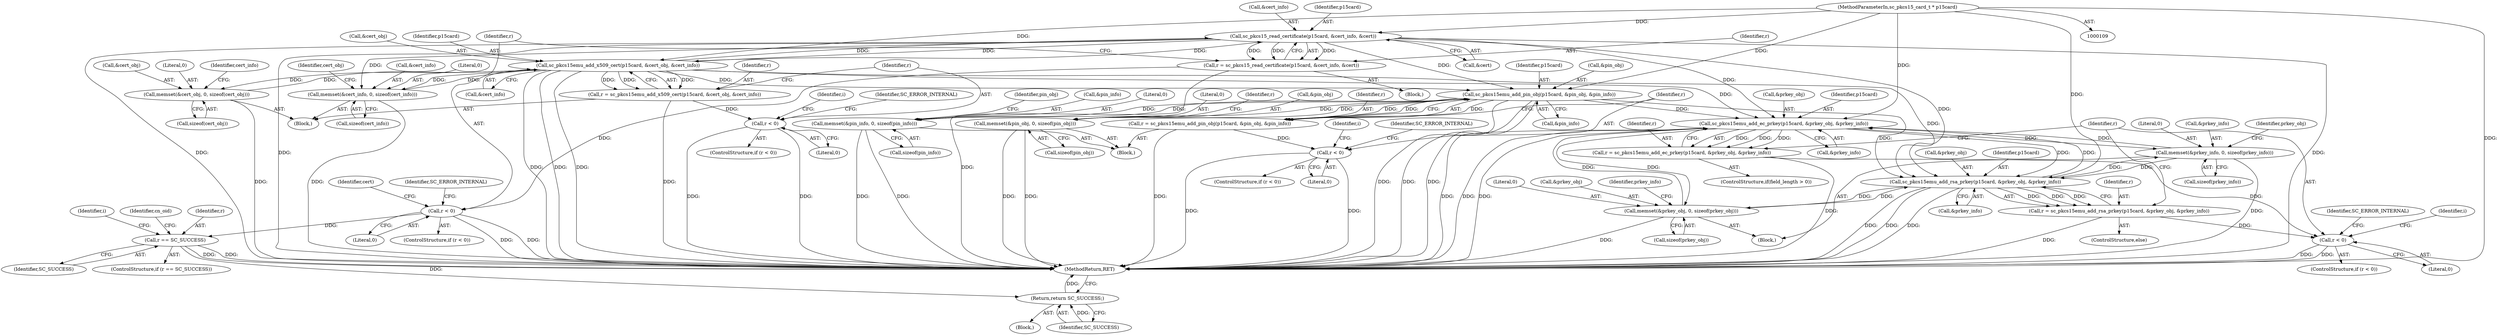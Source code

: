 digraph "0_OpenSC_360e95d45ac4123255a4c796db96337f332160ad#diff-d643a0fa169471dbf2912f4866dc49c5_4@API" {
"1000308" [label="(Call,sc_pkcs15_read_certificate(p15card, &cert_info, &cert))"];
"1000285" [label="(Call,sc_pkcs15emu_add_x509_cert(p15card, &cert_obj, &cert_info))"];
"1000308" [label="(Call,sc_pkcs15_read_certificate(p15card, &cert_info, &cert))"];
"1000110" [label="(MethodParameterIn,sc_pkcs15_card_t * p15card)"];
"1000240" [label="(Call,memset(&cert_obj, 0, sizeof(cert_obj)))"];
"1000234" [label="(Call,memset(&cert_info, 0, sizeof(cert_info)))"];
"1000283" [label="(Call,r = sc_pkcs15emu_add_x509_cert(p15card, &cert_obj, &cert_info))"];
"1000292" [label="(Call,r < 0)"];
"1000306" [label="(Call,r = sc_pkcs15_read_certificate(p15card, &cert_info, &cert))"];
"1000315" [label="(Call,r < 0)"];
"1000358" [label="(Call,r == SC_SUCCESS)"];
"1000832" [label="(Return,return SC_SUCCESS;)"];
"1000653" [label="(Call,sc_pkcs15emu_add_pin_obj(p15card, &pin_obj, &pin_info))"];
"1000474" [label="(Call,memset(&pin_info, 0, sizeof(pin_info)))"];
"1000480" [label="(Call,memset(&pin_obj, 0, sizeof(pin_obj)))"];
"1000651" [label="(Call,r = sc_pkcs15emu_add_pin_obj(p15card, &pin_obj, &pin_info))"];
"1000660" [label="(Call,r < 0)"];
"1000811" [label="(Call,sc_pkcs15emu_add_ec_prkey(p15card, &prkey_obj, &prkey_info))"];
"1000683" [label="(Call,memset(&prkey_info, 0, sizeof(prkey_info)))"];
"1000820" [label="(Call,sc_pkcs15emu_add_rsa_prkey(p15card, &prkey_obj, &prkey_info))"];
"1000689" [label="(Call,memset(&prkey_obj, 0, sizeof(prkey_obj)))"];
"1000818" [label="(Call,r = sc_pkcs15emu_add_rsa_prkey(p15card, &prkey_obj, &prkey_info))"];
"1000827" [label="(Call,r < 0)"];
"1000809" [label="(Call,r = sc_pkcs15emu_add_ec_prkey(p15card, &prkey_obj, &prkey_info))"];
"1000316" [label="(Identifier,r)"];
"1000111" [label="(Block,)"];
"1000822" [label="(Call,&prkey_obj)"];
"1000480" [label="(Call,memset(&pin_obj, 0, sizeof(pin_obj)))"];
"1000222" [label="(Block,)"];
"1000235" [label="(Call,&cert_info)"];
"1000358" [label="(Call,r == SC_SUCCESS)"];
"1000308" [label="(Call,sc_pkcs15_read_certificate(p15card, &cert_info, &cert))"];
"1000833" [label="(Identifier,SC_SUCCESS)"];
"1000360" [label="(Identifier,SC_SUCCESS)"];
"1000454" [label="(Identifier,i)"];
"1000234" [label="(Call,memset(&cert_info, 0, sizeof(cert_info)))"];
"1000240" [label="(Call,memset(&cert_obj, 0, sizeof(cert_obj)))"];
"1000834" [label="(MethodReturn,RET)"];
"1000659" [label="(ControlStructure,if (r < 0))"];
"1000250" [label="(Identifier,cert_info)"];
"1000285" [label="(Call,sc_pkcs15emu_add_x509_cert(p15card, &cert_obj, &cert_info))"];
"1000293" [label="(Identifier,r)"];
"1000674" [label="(Block,)"];
"1000828" [label="(Identifier,r)"];
"1000829" [label="(Literal,0)"];
"1000686" [label="(Literal,0)"];
"1000651" [label="(Call,r = sc_pkcs15emu_add_pin_obj(p15card, &pin_obj, &pin_info))"];
"1000359" [label="(Identifier,r)"];
"1000455" [label="(Block,)"];
"1000831" [label="(Identifier,SC_ERROR_INTERNAL)"];
"1000357" [label="(ControlStructure,if (r == SC_SUCCESS))"];
"1000655" [label="(Call,&pin_obj)"];
"1000813" [label="(Call,&prkey_obj)"];
"1000110" [label="(MethodParameterIn,sc_pkcs15_card_t * p15card)"];
"1000241" [label="(Call,&cert_obj)"];
"1000687" [label="(Call,sizeof(prkey_info))"];
"1000818" [label="(Call,r = sc_pkcs15emu_add_rsa_prkey(p15card, &prkey_obj, &prkey_info))"];
"1000299" [label="(Identifier,i)"];
"1000314" [label="(ControlStructure,if (r < 0))"];
"1000660" [label="(Call,r < 0)"];
"1000684" [label="(Call,&prkey_info)"];
"1000317" [label="(Literal,0)"];
"1000310" [label="(Call,&cert_info)"];
"1000315" [label="(Call,r < 0)"];
"1000324" [label="(Identifier,cert)"];
"1000296" [label="(Identifier,SC_ERROR_INTERNAL)"];
"1000478" [label="(Call,sizeof(pin_info))"];
"1000673" [label="(Identifier,i)"];
"1000652" [label="(Identifier,r)"];
"1000810" [label="(Identifier,r)"];
"1000309" [label="(Identifier,p15card)"];
"1000289" [label="(Call,&cert_info)"];
"1000284" [label="(Identifier,r)"];
"1000811" [label="(Call,sc_pkcs15emu_add_ec_prkey(p15card, &prkey_obj, &prkey_info))"];
"1000474" [label="(Call,memset(&pin_info, 0, sizeof(pin_info)))"];
"1000475" [label="(Call,&pin_info)"];
"1000221" [label="(Identifier,i)"];
"1000692" [label="(Literal,0)"];
"1000826" [label="(ControlStructure,if (r < 0))"];
"1000292" [label="(Call,r < 0)"];
"1000824" [label="(Call,&prkey_info)"];
"1000690" [label="(Call,&prkey_obj)"];
"1000283" [label="(Call,r = sc_pkcs15emu_add_x509_cert(p15card, &cert_obj, &cert_info))"];
"1000653" [label="(Call,sc_pkcs15emu_add_pin_obj(p15card, &pin_obj, &pin_info))"];
"1000301" [label="(Block,)"];
"1000832" [label="(Return,return SC_SUCCESS;)"];
"1000827" [label="(Call,r < 0)"];
"1000484" [label="(Call,sizeof(pin_obj))"];
"1000294" [label="(Literal,0)"];
"1000291" [label="(ControlStructure,if (r < 0))"];
"1000237" [label="(Literal,0)"];
"1000683" [label="(Call,memset(&prkey_info, 0, sizeof(prkey_info)))"];
"1000664" [label="(Identifier,SC_ERROR_INTERNAL)"];
"1000820" [label="(Call,sc_pkcs15emu_add_rsa_prkey(p15card, &prkey_obj, &prkey_info))"];
"1000483" [label="(Literal,0)"];
"1000815" [label="(Call,&prkey_info)"];
"1000238" [label="(Call,sizeof(cert_info))"];
"1000698" [label="(Identifier,prkey_info)"];
"1000657" [label="(Call,&pin_info)"];
"1000821" [label="(Identifier,p15card)"];
"1000662" [label="(Literal,0)"];
"1000661" [label="(Identifier,r)"];
"1000243" [label="(Literal,0)"];
"1000477" [label="(Literal,0)"];
"1000654" [label="(Identifier,p15card)"];
"1000482" [label="(Identifier,pin_obj)"];
"1000244" [label="(Call,sizeof(cert_obj))"];
"1000312" [label="(Call,&cert)"];
"1000691" [label="(Identifier,prkey_obj)"];
"1000812" [label="(Identifier,p15card)"];
"1000487" [label="(Identifier,r)"];
"1000805" [label="(ControlStructure,if(field_length > 0))"];
"1000242" [label="(Identifier,cert_obj)"];
"1000319" [label="(Identifier,SC_ERROR_INTERNAL)"];
"1000819" [label="(Identifier,r)"];
"1000306" [label="(Call,r = sc_pkcs15_read_certificate(p15card, &cert_info, &cert))"];
"1000689" [label="(Call,memset(&prkey_obj, 0, sizeof(prkey_obj)))"];
"1000287" [label="(Call,&cert_obj)"];
"1000307" [label="(Identifier,r)"];
"1000364" [label="(Identifier,cn_oid)"];
"1000286" [label="(Identifier,p15card)"];
"1000817" [label="(ControlStructure,else)"];
"1000481" [label="(Call,&pin_obj)"];
"1000693" [label="(Call,sizeof(prkey_obj))"];
"1000809" [label="(Call,r = sc_pkcs15emu_add_ec_prkey(p15card, &prkey_obj, &prkey_info))"];
"1000308" -> "1000306"  [label="AST: "];
"1000308" -> "1000312"  [label="CFG: "];
"1000309" -> "1000308"  [label="AST: "];
"1000310" -> "1000308"  [label="AST: "];
"1000312" -> "1000308"  [label="AST: "];
"1000306" -> "1000308"  [label="CFG: "];
"1000308" -> "1000834"  [label="DDG: "];
"1000308" -> "1000834"  [label="DDG: "];
"1000308" -> "1000834"  [label="DDG: "];
"1000308" -> "1000234"  [label="DDG: "];
"1000308" -> "1000285"  [label="DDG: "];
"1000308" -> "1000306"  [label="DDG: "];
"1000308" -> "1000306"  [label="DDG: "];
"1000308" -> "1000306"  [label="DDG: "];
"1000285" -> "1000308"  [label="DDG: "];
"1000285" -> "1000308"  [label="DDG: "];
"1000110" -> "1000308"  [label="DDG: "];
"1000308" -> "1000653"  [label="DDG: "];
"1000308" -> "1000811"  [label="DDG: "];
"1000308" -> "1000820"  [label="DDG: "];
"1000285" -> "1000283"  [label="AST: "];
"1000285" -> "1000289"  [label="CFG: "];
"1000286" -> "1000285"  [label="AST: "];
"1000287" -> "1000285"  [label="AST: "];
"1000289" -> "1000285"  [label="AST: "];
"1000283" -> "1000285"  [label="CFG: "];
"1000285" -> "1000834"  [label="DDG: "];
"1000285" -> "1000834"  [label="DDG: "];
"1000285" -> "1000834"  [label="DDG: "];
"1000285" -> "1000234"  [label="DDG: "];
"1000285" -> "1000240"  [label="DDG: "];
"1000285" -> "1000283"  [label="DDG: "];
"1000285" -> "1000283"  [label="DDG: "];
"1000285" -> "1000283"  [label="DDG: "];
"1000110" -> "1000285"  [label="DDG: "];
"1000240" -> "1000285"  [label="DDG: "];
"1000234" -> "1000285"  [label="DDG: "];
"1000285" -> "1000653"  [label="DDG: "];
"1000285" -> "1000811"  [label="DDG: "];
"1000285" -> "1000820"  [label="DDG: "];
"1000110" -> "1000109"  [label="AST: "];
"1000110" -> "1000834"  [label="DDG: "];
"1000110" -> "1000653"  [label="DDG: "];
"1000110" -> "1000811"  [label="DDG: "];
"1000110" -> "1000820"  [label="DDG: "];
"1000240" -> "1000222"  [label="AST: "];
"1000240" -> "1000244"  [label="CFG: "];
"1000241" -> "1000240"  [label="AST: "];
"1000243" -> "1000240"  [label="AST: "];
"1000244" -> "1000240"  [label="AST: "];
"1000250" -> "1000240"  [label="CFG: "];
"1000240" -> "1000834"  [label="DDG: "];
"1000234" -> "1000222"  [label="AST: "];
"1000234" -> "1000238"  [label="CFG: "];
"1000235" -> "1000234"  [label="AST: "];
"1000237" -> "1000234"  [label="AST: "];
"1000238" -> "1000234"  [label="AST: "];
"1000242" -> "1000234"  [label="CFG: "];
"1000234" -> "1000834"  [label="DDG: "];
"1000283" -> "1000222"  [label="AST: "];
"1000284" -> "1000283"  [label="AST: "];
"1000293" -> "1000283"  [label="CFG: "];
"1000283" -> "1000834"  [label="DDG: "];
"1000283" -> "1000292"  [label="DDG: "];
"1000292" -> "1000291"  [label="AST: "];
"1000292" -> "1000294"  [label="CFG: "];
"1000293" -> "1000292"  [label="AST: "];
"1000294" -> "1000292"  [label="AST: "];
"1000296" -> "1000292"  [label="CFG: "];
"1000299" -> "1000292"  [label="CFG: "];
"1000292" -> "1000834"  [label="DDG: "];
"1000292" -> "1000834"  [label="DDG: "];
"1000306" -> "1000301"  [label="AST: "];
"1000307" -> "1000306"  [label="AST: "];
"1000316" -> "1000306"  [label="CFG: "];
"1000306" -> "1000834"  [label="DDG: "];
"1000306" -> "1000315"  [label="DDG: "];
"1000315" -> "1000314"  [label="AST: "];
"1000315" -> "1000317"  [label="CFG: "];
"1000316" -> "1000315"  [label="AST: "];
"1000317" -> "1000315"  [label="AST: "];
"1000319" -> "1000315"  [label="CFG: "];
"1000324" -> "1000315"  [label="CFG: "];
"1000315" -> "1000834"  [label="DDG: "];
"1000315" -> "1000834"  [label="DDG: "];
"1000315" -> "1000358"  [label="DDG: "];
"1000358" -> "1000357"  [label="AST: "];
"1000358" -> "1000360"  [label="CFG: "];
"1000359" -> "1000358"  [label="AST: "];
"1000360" -> "1000358"  [label="AST: "];
"1000364" -> "1000358"  [label="CFG: "];
"1000221" -> "1000358"  [label="CFG: "];
"1000358" -> "1000834"  [label="DDG: "];
"1000358" -> "1000834"  [label="DDG: "];
"1000358" -> "1000832"  [label="DDG: "];
"1000832" -> "1000111"  [label="AST: "];
"1000832" -> "1000833"  [label="CFG: "];
"1000833" -> "1000832"  [label="AST: "];
"1000834" -> "1000832"  [label="CFG: "];
"1000832" -> "1000834"  [label="DDG: "];
"1000833" -> "1000832"  [label="DDG: "];
"1000653" -> "1000651"  [label="AST: "];
"1000653" -> "1000657"  [label="CFG: "];
"1000654" -> "1000653"  [label="AST: "];
"1000655" -> "1000653"  [label="AST: "];
"1000657" -> "1000653"  [label="AST: "];
"1000651" -> "1000653"  [label="CFG: "];
"1000653" -> "1000834"  [label="DDG: "];
"1000653" -> "1000834"  [label="DDG: "];
"1000653" -> "1000834"  [label="DDG: "];
"1000653" -> "1000474"  [label="DDG: "];
"1000653" -> "1000480"  [label="DDG: "];
"1000653" -> "1000651"  [label="DDG: "];
"1000653" -> "1000651"  [label="DDG: "];
"1000653" -> "1000651"  [label="DDG: "];
"1000480" -> "1000653"  [label="DDG: "];
"1000474" -> "1000653"  [label="DDG: "];
"1000653" -> "1000811"  [label="DDG: "];
"1000653" -> "1000820"  [label="DDG: "];
"1000474" -> "1000455"  [label="AST: "];
"1000474" -> "1000478"  [label="CFG: "];
"1000475" -> "1000474"  [label="AST: "];
"1000477" -> "1000474"  [label="AST: "];
"1000478" -> "1000474"  [label="AST: "];
"1000482" -> "1000474"  [label="CFG: "];
"1000474" -> "1000834"  [label="DDG: "];
"1000474" -> "1000834"  [label="DDG: "];
"1000480" -> "1000455"  [label="AST: "];
"1000480" -> "1000484"  [label="CFG: "];
"1000481" -> "1000480"  [label="AST: "];
"1000483" -> "1000480"  [label="AST: "];
"1000484" -> "1000480"  [label="AST: "];
"1000487" -> "1000480"  [label="CFG: "];
"1000480" -> "1000834"  [label="DDG: "];
"1000480" -> "1000834"  [label="DDG: "];
"1000651" -> "1000455"  [label="AST: "];
"1000652" -> "1000651"  [label="AST: "];
"1000661" -> "1000651"  [label="CFG: "];
"1000651" -> "1000834"  [label="DDG: "];
"1000651" -> "1000660"  [label="DDG: "];
"1000660" -> "1000659"  [label="AST: "];
"1000660" -> "1000662"  [label="CFG: "];
"1000661" -> "1000660"  [label="AST: "];
"1000662" -> "1000660"  [label="AST: "];
"1000664" -> "1000660"  [label="CFG: "];
"1000454" -> "1000660"  [label="CFG: "];
"1000660" -> "1000834"  [label="DDG: "];
"1000660" -> "1000834"  [label="DDG: "];
"1000811" -> "1000809"  [label="AST: "];
"1000811" -> "1000815"  [label="CFG: "];
"1000812" -> "1000811"  [label="AST: "];
"1000813" -> "1000811"  [label="AST: "];
"1000815" -> "1000811"  [label="AST: "];
"1000809" -> "1000811"  [label="CFG: "];
"1000811" -> "1000834"  [label="DDG: "];
"1000811" -> "1000834"  [label="DDG: "];
"1000811" -> "1000834"  [label="DDG: "];
"1000811" -> "1000683"  [label="DDG: "];
"1000811" -> "1000689"  [label="DDG: "];
"1000811" -> "1000809"  [label="DDG: "];
"1000811" -> "1000809"  [label="DDG: "];
"1000811" -> "1000809"  [label="DDG: "];
"1000820" -> "1000811"  [label="DDG: "];
"1000689" -> "1000811"  [label="DDG: "];
"1000683" -> "1000811"  [label="DDG: "];
"1000811" -> "1000820"  [label="DDG: "];
"1000683" -> "1000674"  [label="AST: "];
"1000683" -> "1000687"  [label="CFG: "];
"1000684" -> "1000683"  [label="AST: "];
"1000686" -> "1000683"  [label="AST: "];
"1000687" -> "1000683"  [label="AST: "];
"1000691" -> "1000683"  [label="CFG: "];
"1000683" -> "1000834"  [label="DDG: "];
"1000820" -> "1000683"  [label="DDG: "];
"1000683" -> "1000820"  [label="DDG: "];
"1000820" -> "1000818"  [label="AST: "];
"1000820" -> "1000824"  [label="CFG: "];
"1000821" -> "1000820"  [label="AST: "];
"1000822" -> "1000820"  [label="AST: "];
"1000824" -> "1000820"  [label="AST: "];
"1000818" -> "1000820"  [label="CFG: "];
"1000820" -> "1000834"  [label="DDG: "];
"1000820" -> "1000834"  [label="DDG: "];
"1000820" -> "1000834"  [label="DDG: "];
"1000820" -> "1000689"  [label="DDG: "];
"1000820" -> "1000818"  [label="DDG: "];
"1000820" -> "1000818"  [label="DDG: "];
"1000820" -> "1000818"  [label="DDG: "];
"1000689" -> "1000820"  [label="DDG: "];
"1000689" -> "1000674"  [label="AST: "];
"1000689" -> "1000693"  [label="CFG: "];
"1000690" -> "1000689"  [label="AST: "];
"1000692" -> "1000689"  [label="AST: "];
"1000693" -> "1000689"  [label="AST: "];
"1000698" -> "1000689"  [label="CFG: "];
"1000689" -> "1000834"  [label="DDG: "];
"1000818" -> "1000817"  [label="AST: "];
"1000819" -> "1000818"  [label="AST: "];
"1000828" -> "1000818"  [label="CFG: "];
"1000818" -> "1000834"  [label="DDG: "];
"1000818" -> "1000827"  [label="DDG: "];
"1000827" -> "1000826"  [label="AST: "];
"1000827" -> "1000829"  [label="CFG: "];
"1000828" -> "1000827"  [label="AST: "];
"1000829" -> "1000827"  [label="AST: "];
"1000831" -> "1000827"  [label="CFG: "];
"1000673" -> "1000827"  [label="CFG: "];
"1000827" -> "1000834"  [label="DDG: "];
"1000827" -> "1000834"  [label="DDG: "];
"1000809" -> "1000827"  [label="DDG: "];
"1000809" -> "1000805"  [label="AST: "];
"1000810" -> "1000809"  [label="AST: "];
"1000828" -> "1000809"  [label="CFG: "];
"1000809" -> "1000834"  [label="DDG: "];
}
